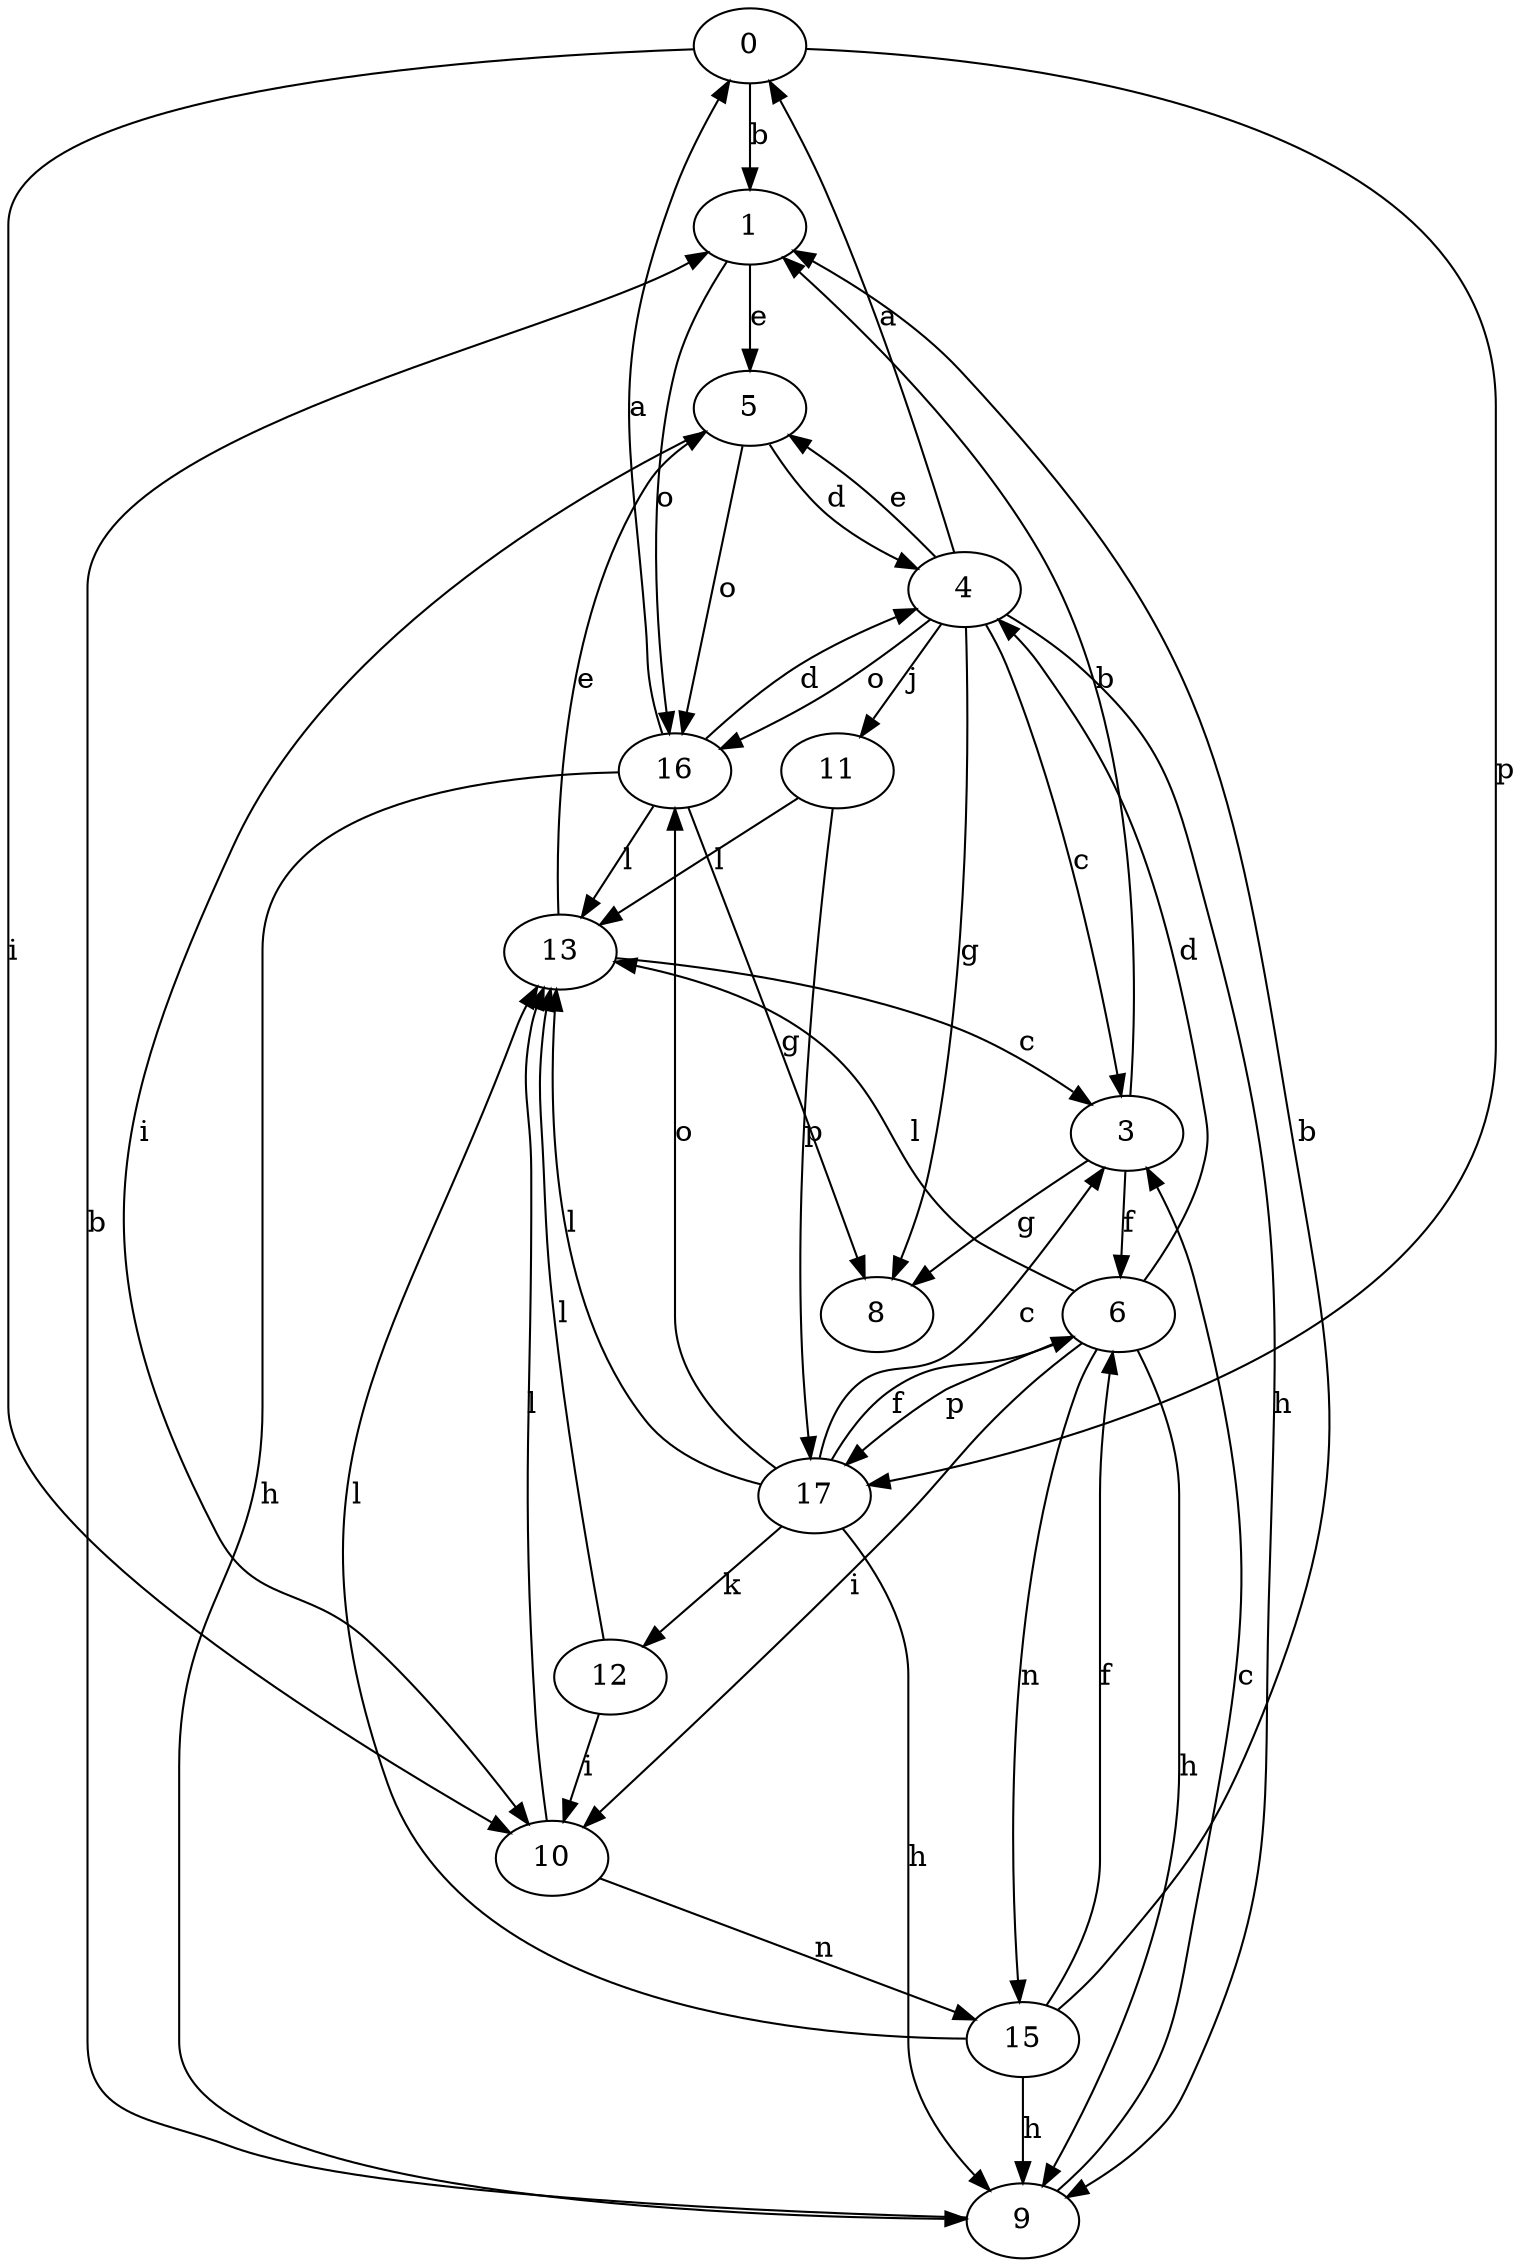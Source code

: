 strict digraph  {
0;
1;
3;
4;
5;
6;
8;
9;
10;
11;
12;
13;
15;
16;
17;
0 -> 1  [label=b];
0 -> 10  [label=i];
0 -> 17  [label=p];
1 -> 5  [label=e];
1 -> 16  [label=o];
3 -> 1  [label=b];
3 -> 6  [label=f];
3 -> 8  [label=g];
4 -> 0  [label=a];
4 -> 3  [label=c];
4 -> 5  [label=e];
4 -> 8  [label=g];
4 -> 9  [label=h];
4 -> 11  [label=j];
4 -> 16  [label=o];
5 -> 4  [label=d];
5 -> 10  [label=i];
5 -> 16  [label=o];
6 -> 4  [label=d];
6 -> 9  [label=h];
6 -> 10  [label=i];
6 -> 13  [label=l];
6 -> 15  [label=n];
6 -> 17  [label=p];
9 -> 1  [label=b];
9 -> 3  [label=c];
10 -> 13  [label=l];
10 -> 15  [label=n];
11 -> 13  [label=l];
11 -> 17  [label=p];
12 -> 10  [label=i];
12 -> 13  [label=l];
13 -> 3  [label=c];
13 -> 5  [label=e];
15 -> 1  [label=b];
15 -> 6  [label=f];
15 -> 9  [label=h];
15 -> 13  [label=l];
16 -> 0  [label=a];
16 -> 4  [label=d];
16 -> 8  [label=g];
16 -> 9  [label=h];
16 -> 13  [label=l];
17 -> 3  [label=c];
17 -> 6  [label=f];
17 -> 9  [label=h];
17 -> 12  [label=k];
17 -> 13  [label=l];
17 -> 16  [label=o];
}
